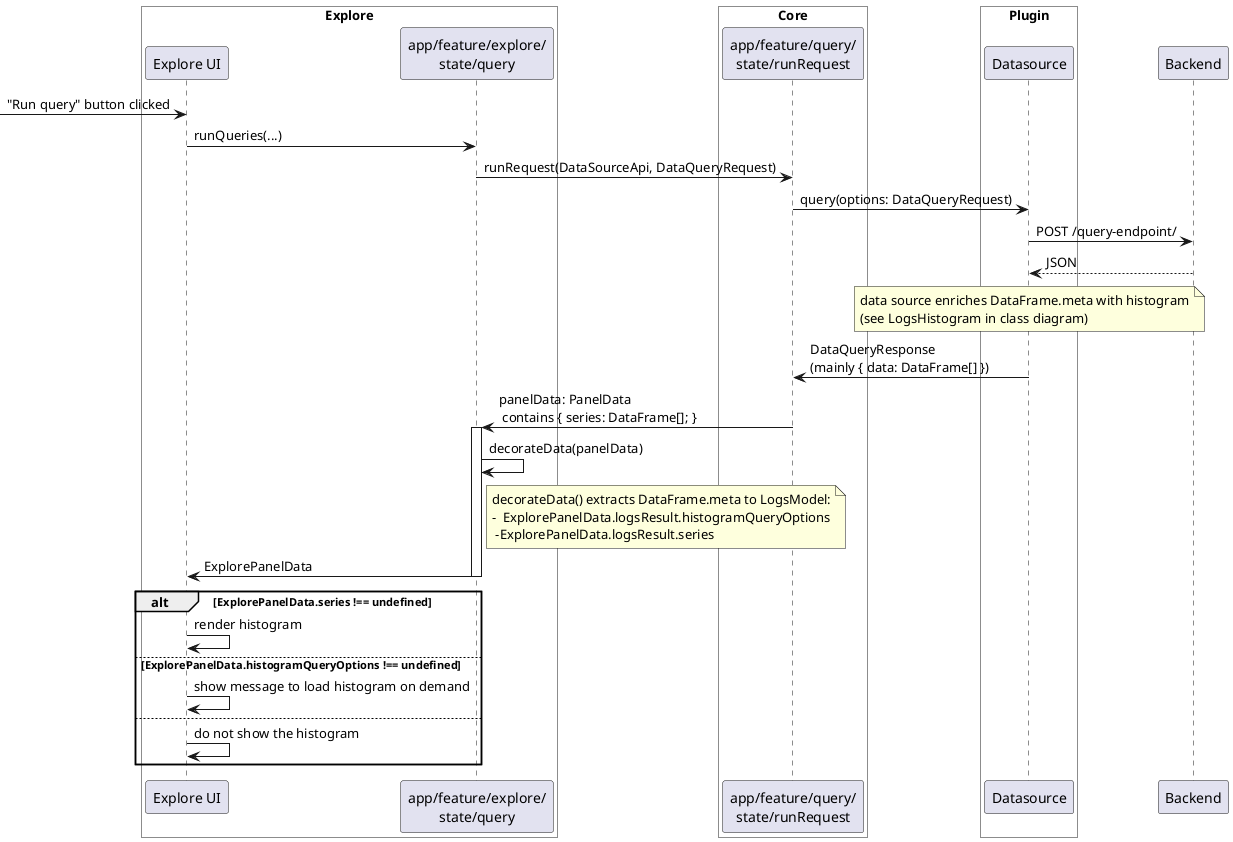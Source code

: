 @startuml

box "Explore" #white
participant "Explore UI" as UI
participant "app/feature/explore/\nstate/query" as S
endbox

box "Core" #white
participant "app/feature/query/\nstate/runRequest" as S2
endbox

box "Plugin" #white
participant Datasource as DS
endbox

participant Backend as B

-> UI : "Run query" button clicked
UI -> S : runQueries(...)
S -> S2 : runRequest(DataSourceApi, DataQueryRequest)
S2 -> DS : query(options: DataQueryRequest)
DS -> B : POST /query-endpoint/
DS <-- B : JSON
note over DS: data source enriches DataFrame.meta with histogram\n(see LogsHistogram in class diagram)
S2 <- DS : DataQueryResponse\n(mainly { data: DataFrame[] })
S <- S2 : panelData: PanelData\n contains { series: DataFrame[]; }
activate S
S -> S : decorateData(panelData)
note right S : decorateData() extracts DataFrame.meta to LogsModel:\n-  ExplorePanelData.logsResult.histogramQueryOptions\n -ExplorePanelData.logsResult.series
UI <- S : ExplorePanelData
deactivate S

alt ExplorePanelData.series !== undefined
  UI -> UI : render histogram
else ExplorePanelData.histogramQueryOptions !== undefined
  UI -> UI : show message to load histogram on demand
else
  UI -> UI : do not show the histogram
end

@enduml
